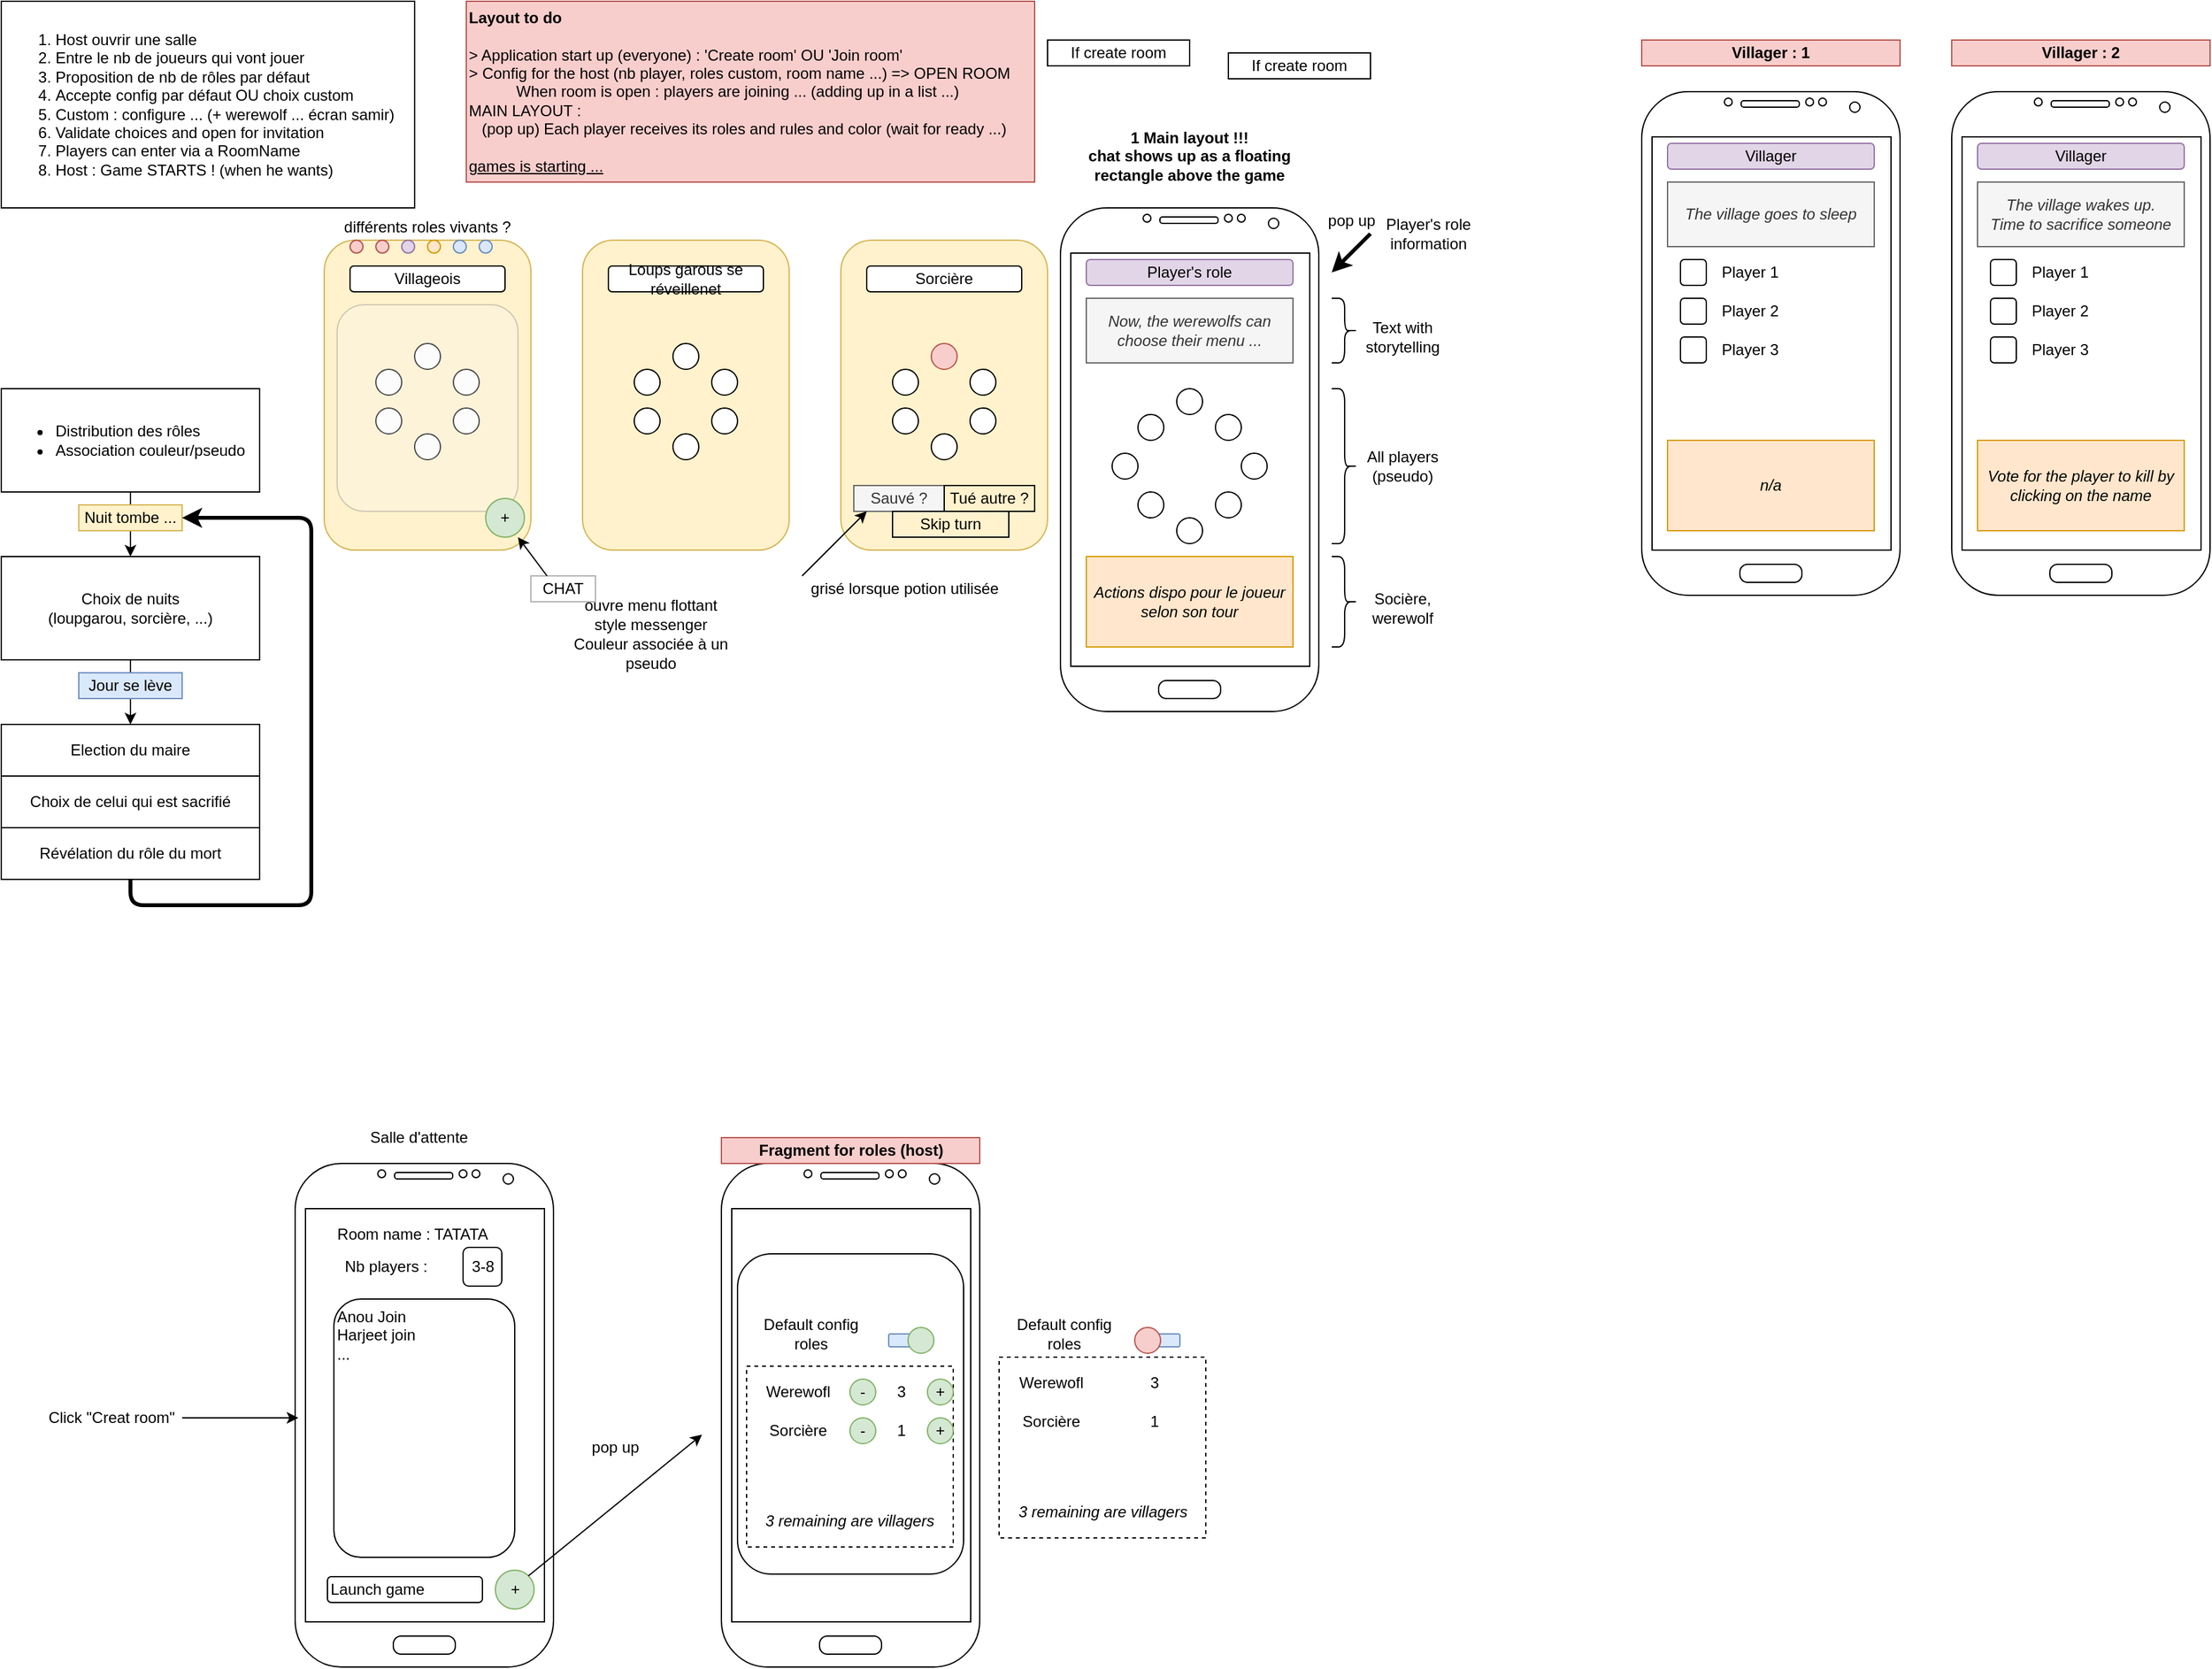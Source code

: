<mxfile version="12.3.2" type="device" pages="1"><diagram id="DQaIDhGSqZXGHXnhg_7c" name="Page-1"><mxGraphModel dx="971" dy="585" grid="1" gridSize="10" guides="1" tooltips="1" connect="1" arrows="1" fold="1" page="1" pageScale="1" pageWidth="1169" pageHeight="827" math="0" shadow="0"><root><mxCell id="0"/><mxCell id="1" parent="0"/><mxCell id="4JyX355zg1brZxcnhIgC-129" value="" style="rounded=1;whiteSpace=wrap;html=1;strokeColor=#000000;fillColor=none;align=left;" parent="1" vertex="1"><mxGeometry x="580" y="980" width="175" height="248" as="geometry"/></mxCell><mxCell id="4JyX355zg1brZxcnhIgC-116" value="" style="rounded=0;whiteSpace=wrap;html=1;strokeColor=#000000;fillColor=none;dashed=1;" parent="1" vertex="1"><mxGeometry x="587" y="1067" width="160" height="140" as="geometry"/></mxCell><mxCell id="4JyX355zg1brZxcnhIgC-1" value="&lt;ul&gt;&lt;li&gt;Distribution des rôles&lt;/li&gt;&lt;li&gt;Association couleur/pseudo&lt;/li&gt;&lt;/ul&gt;" style="rounded=0;whiteSpace=wrap;html=1;connectable=0;allowArrows=0;align=left;" parent="1" vertex="1"><mxGeometry x="10" y="310" width="200" height="80" as="geometry"/></mxCell><mxCell id="4JyX355zg1brZxcnhIgC-2" value="" style="endArrow=classic;html=1;" parent="1" edge="1"><mxGeometry width="50" height="50" relative="1" as="geometry"><mxPoint x="110" y="390" as="sourcePoint"/><mxPoint x="110" y="440" as="targetPoint"/></mxGeometry></mxCell><mxCell id="4JyX355zg1brZxcnhIgC-3" value="Choix de nuits&lt;br&gt;(loupgarou, sorcière, ...)" style="rounded=0;whiteSpace=wrap;html=1;connectable=0;allowArrows=0;" parent="1" vertex="1"><mxGeometry x="10" y="440" width="200" height="80" as="geometry"/></mxCell><mxCell id="4JyX355zg1brZxcnhIgC-4" value="Nuit tombe ..." style="rounded=0;whiteSpace=wrap;html=1;fillColor=#fff2cc;strokeColor=#d6b656;" parent="1" vertex="1"><mxGeometry x="70" y="400" width="80" height="20" as="geometry"/></mxCell><mxCell id="4JyX355zg1brZxcnhIgC-14" value="" style="rounded=1;whiteSpace=wrap;html=1;fillColor=#fff2cc;strokeColor=#d6b656;" parent="1" vertex="1"><mxGeometry x="460" y="195" width="160" height="240" as="geometry"/></mxCell><mxCell id="4JyX355zg1brZxcnhIgC-7" value="" style="ellipse;whiteSpace=wrap;html=1;aspect=fixed;" parent="1" vertex="1"><mxGeometry x="530" y="275" width="20" height="20" as="geometry"/></mxCell><mxCell id="4JyX355zg1brZxcnhIgC-8" value="" style="ellipse;whiteSpace=wrap;html=1;aspect=fixed;" parent="1" vertex="1"><mxGeometry x="500" y="295" width="20" height="20" as="geometry"/></mxCell><mxCell id="4JyX355zg1brZxcnhIgC-9" value="" style="ellipse;whiteSpace=wrap;html=1;aspect=fixed;" parent="1" vertex="1"><mxGeometry x="500" y="325" width="20" height="20" as="geometry"/></mxCell><mxCell id="4JyX355zg1brZxcnhIgC-10" value="" style="ellipse;whiteSpace=wrap;html=1;aspect=fixed;" parent="1" vertex="1"><mxGeometry x="530" y="345" width="20" height="20" as="geometry"/></mxCell><mxCell id="4JyX355zg1brZxcnhIgC-11" value="" style="ellipse;whiteSpace=wrap;html=1;aspect=fixed;" parent="1" vertex="1"><mxGeometry x="560" y="295" width="20" height="20" as="geometry"/></mxCell><mxCell id="4JyX355zg1brZxcnhIgC-13" value="" style="ellipse;whiteSpace=wrap;html=1;aspect=fixed;" parent="1" vertex="1"><mxGeometry x="560" y="325" width="20" height="20" as="geometry"/></mxCell><mxCell id="4JyX355zg1brZxcnhIgC-15" value="Loups garous se réveillenet" style="rounded=1;whiteSpace=wrap;html=1;" parent="1" vertex="1"><mxGeometry x="480" y="215" width="120" height="20" as="geometry"/></mxCell><mxCell id="4JyX355zg1brZxcnhIgC-16" value="" style="rounded=1;whiteSpace=wrap;html=1;fillColor=#fff2cc;strokeColor=#d6b656;" parent="1" vertex="1"><mxGeometry x="660" y="195" width="160" height="240" as="geometry"/></mxCell><mxCell id="4JyX355zg1brZxcnhIgC-17" value="" style="ellipse;whiteSpace=wrap;html=1;aspect=fixed;fillColor=#f8cecc;strokeColor=#b85450;" parent="1" vertex="1"><mxGeometry x="730" y="275" width="20" height="20" as="geometry"/></mxCell><mxCell id="4JyX355zg1brZxcnhIgC-18" value="" style="ellipse;whiteSpace=wrap;html=1;aspect=fixed;" parent="1" vertex="1"><mxGeometry x="700" y="295" width="20" height="20" as="geometry"/></mxCell><mxCell id="4JyX355zg1brZxcnhIgC-19" value="" style="ellipse;whiteSpace=wrap;html=1;aspect=fixed;" parent="1" vertex="1"><mxGeometry x="700" y="325" width="20" height="20" as="geometry"/></mxCell><mxCell id="4JyX355zg1brZxcnhIgC-20" value="" style="ellipse;whiteSpace=wrap;html=1;aspect=fixed;" parent="1" vertex="1"><mxGeometry x="730" y="345" width="20" height="20" as="geometry"/></mxCell><mxCell id="4JyX355zg1brZxcnhIgC-21" value="" style="ellipse;whiteSpace=wrap;html=1;aspect=fixed;" parent="1" vertex="1"><mxGeometry x="760" y="295" width="20" height="20" as="geometry"/></mxCell><mxCell id="4JyX355zg1brZxcnhIgC-22" value="" style="ellipse;whiteSpace=wrap;html=1;aspect=fixed;" parent="1" vertex="1"><mxGeometry x="760" y="325" width="20" height="20" as="geometry"/></mxCell><mxCell id="4JyX355zg1brZxcnhIgC-23" value="Sorcière" style="rounded=1;whiteSpace=wrap;html=1;" parent="1" vertex="1"><mxGeometry x="680" y="215" width="120" height="20" as="geometry"/></mxCell><mxCell id="4JyX355zg1brZxcnhIgC-24" value="Sauvé ?" style="text;html=1;strokeColor=#666666;fillColor=#f5f5f5;align=center;verticalAlign=middle;whiteSpace=wrap;rounded=0;fontColor=#333333;" parent="1" vertex="1"><mxGeometry x="670" y="385" width="70" height="20" as="geometry"/></mxCell><mxCell id="4JyX355zg1brZxcnhIgC-25" value="Tué autre ?" style="text;html=1;strokeColor=#000000;fillColor=none;align=center;verticalAlign=middle;whiteSpace=wrap;rounded=0;" parent="1" vertex="1"><mxGeometry x="740" y="385" width="70" height="20" as="geometry"/></mxCell><mxCell id="4JyX355zg1brZxcnhIgC-27" value="" style="rounded=1;whiteSpace=wrap;html=1;fillColor=#fff2cc;strokeColor=#d6b656;" parent="1" vertex="1"><mxGeometry x="260" y="195" width="160" height="240" as="geometry"/></mxCell><mxCell id="4JyX355zg1brZxcnhIgC-28" value="" style="ellipse;whiteSpace=wrap;html=1;aspect=fixed;" parent="1" vertex="1"><mxGeometry x="330" y="275" width="20" height="20" as="geometry"/></mxCell><mxCell id="4JyX355zg1brZxcnhIgC-29" value="" style="ellipse;whiteSpace=wrap;html=1;aspect=fixed;" parent="1" vertex="1"><mxGeometry x="300" y="295" width="20" height="20" as="geometry"/></mxCell><mxCell id="4JyX355zg1brZxcnhIgC-30" value="" style="ellipse;whiteSpace=wrap;html=1;aspect=fixed;" parent="1" vertex="1"><mxGeometry x="300" y="325" width="20" height="20" as="geometry"/></mxCell><mxCell id="4JyX355zg1brZxcnhIgC-31" value="" style="ellipse;whiteSpace=wrap;html=1;aspect=fixed;" parent="1" vertex="1"><mxGeometry x="330" y="345" width="20" height="20" as="geometry"/></mxCell><mxCell id="4JyX355zg1brZxcnhIgC-32" value="" style="ellipse;whiteSpace=wrap;html=1;aspect=fixed;" parent="1" vertex="1"><mxGeometry x="360" y="295" width="20" height="20" as="geometry"/></mxCell><mxCell id="4JyX355zg1brZxcnhIgC-33" value="" style="ellipse;whiteSpace=wrap;html=1;aspect=fixed;" parent="1" vertex="1"><mxGeometry x="360" y="325" width="20" height="20" as="geometry"/></mxCell><mxCell id="4JyX355zg1brZxcnhIgC-34" value="Villageois" style="rounded=1;whiteSpace=wrap;html=1;" parent="1" vertex="1"><mxGeometry x="280" y="215" width="120" height="20" as="geometry"/></mxCell><mxCell id="4JyX355zg1brZxcnhIgC-35" value="" style="rounded=1;whiteSpace=wrap;html=1;strokeColor=#666666;fillColor=#f5f5f5;fontColor=#333333;opacity=30;" parent="1" vertex="1"><mxGeometry x="270" y="245" width="140" height="160" as="geometry"/></mxCell><mxCell id="4JyX355zg1brZxcnhIgC-36" value="" style="endArrow=classic;html=1;" parent="1" edge="1"><mxGeometry width="50" height="50" relative="1" as="geometry"><mxPoint x="110" y="520" as="sourcePoint"/><mxPoint x="110" y="570" as="targetPoint"/></mxGeometry></mxCell><mxCell id="4JyX355zg1brZxcnhIgC-37" value="Election du maire" style="rounded=0;whiteSpace=wrap;html=1;connectable=0;allowArrows=0;" parent="1" vertex="1"><mxGeometry x="10" y="570" width="200" height="40" as="geometry"/></mxCell><mxCell id="4JyX355zg1brZxcnhIgC-38" value="Jour se lève" style="rounded=0;whiteSpace=wrap;html=1;fillColor=#dae8fc;strokeColor=#6c8ebf;" parent="1" vertex="1"><mxGeometry x="70" y="530" width="80" height="20" as="geometry"/></mxCell><mxCell id="4JyX355zg1brZxcnhIgC-39" value="Choix de celui qui est sacrifié" style="rounded=0;whiteSpace=wrap;html=1;connectable=0;allowArrows=0;" parent="1" vertex="1"><mxGeometry x="10" y="610" width="200" height="40" as="geometry"/></mxCell><mxCell id="4JyX355zg1brZxcnhIgC-40" value="Révélation du rôle du mort" style="rounded=0;whiteSpace=wrap;html=1;connectable=0;allowArrows=0;" parent="1" vertex="1"><mxGeometry x="10" y="650" width="200" height="40" as="geometry"/></mxCell><mxCell id="4JyX355zg1brZxcnhIgC-42" value="" style="ellipse;whiteSpace=wrap;html=1;aspect=fixed;fillColor=#f8cecc;strokeColor=#b85450;" parent="1" vertex="1"><mxGeometry x="280" y="195" width="10" height="10" as="geometry"/></mxCell><mxCell id="4JyX355zg1brZxcnhIgC-43" value="" style="ellipse;whiteSpace=wrap;html=1;aspect=fixed;fillColor=#f8cecc;strokeColor=#b85450;" parent="1" vertex="1"><mxGeometry x="300" y="195" width="10" height="10" as="geometry"/></mxCell><mxCell id="4JyX355zg1brZxcnhIgC-44" value="" style="ellipse;whiteSpace=wrap;html=1;aspect=fixed;fillColor=#e1d5e7;strokeColor=#9673a6;" parent="1" vertex="1"><mxGeometry x="320" y="195" width="10" height="10" as="geometry"/></mxCell><mxCell id="4JyX355zg1brZxcnhIgC-45" value="" style="ellipse;whiteSpace=wrap;html=1;aspect=fixed;fillColor=#ffe6cc;strokeColor=#d79b00;" parent="1" vertex="1"><mxGeometry x="340" y="195" width="10" height="10" as="geometry"/></mxCell><mxCell id="4JyX355zg1brZxcnhIgC-46" value="" style="ellipse;whiteSpace=wrap;html=1;aspect=fixed;fillColor=#dae8fc;strokeColor=#6c8ebf;" parent="1" vertex="1"><mxGeometry x="360" y="195" width="10" height="10" as="geometry"/></mxCell><mxCell id="4JyX355zg1brZxcnhIgC-47" value="" style="ellipse;whiteSpace=wrap;html=1;aspect=fixed;fillColor=#dae8fc;strokeColor=#6c8ebf;" parent="1" vertex="1"><mxGeometry x="380" y="195" width="10" height="10" as="geometry"/></mxCell><mxCell id="4JyX355zg1brZxcnhIgC-48" value="différents roles vivants ?" style="text;html=1;strokeColor=none;fillColor=none;align=center;verticalAlign=middle;whiteSpace=wrap;rounded=0;opacity=30;" parent="1" vertex="1"><mxGeometry x="270" y="175" width="140" height="20" as="geometry"/></mxCell><mxCell id="4JyX355zg1brZxcnhIgC-49" value="CHAT" style="rounded=0;whiteSpace=wrap;html=1;strokeColor=#000000;opacity=30;" parent="1" vertex="1"><mxGeometry x="420" y="455" width="50" height="20" as="geometry"/></mxCell><mxCell id="4JyX355zg1brZxcnhIgC-50" value="" style="verticalLabelPosition=bottom;verticalAlign=top;html=1;shadow=0;dashed=0;strokeWidth=1;shape=mxgraph.android.phone2;strokeColor=#000000;connectable=0;allowArrows=0;" parent="1" vertex="1"><mxGeometry x="830" y="170" width="200" height="390" as="geometry"/></mxCell><mxCell id="4JyX355zg1brZxcnhIgC-51" value="+" style="ellipse;whiteSpace=wrap;html=1;aspect=fixed;strokeColor=#82b366;fillColor=#d5e8d4;" parent="1" vertex="1"><mxGeometry x="385" y="395" width="30" height="30" as="geometry"/></mxCell><mxCell id="4JyX355zg1brZxcnhIgC-52" value="" style="endArrow=classic;html=1;exitX=0.25;exitY=0;exitDx=0;exitDy=0;" parent="1" source="4JyX355zg1brZxcnhIgC-49" edge="1"><mxGeometry width="50" height="50" relative="1" as="geometry"><mxPoint x="430" y="445" as="sourcePoint"/><mxPoint x="410" y="425" as="targetPoint"/></mxGeometry></mxCell><mxCell id="4JyX355zg1brZxcnhIgC-53" value="ouvre menu flottant&lt;br&gt;style messenger" style="text;html=1;strokeColor=none;fillColor=none;align=center;verticalAlign=middle;whiteSpace=wrap;rounded=0;" parent="1" vertex="1"><mxGeometry x="440" y="475" width="146" height="20" as="geometry"/></mxCell><mxCell id="4JyX355zg1brZxcnhIgC-62" value="" style="endArrow=classic;html=1;edgeStyle=orthogonalEdgeStyle;entryX=1;entryY=0.5;entryDx=0;entryDy=0;strokeWidth=3;" parent="1" target="4JyX355zg1brZxcnhIgC-4" edge="1"><mxGeometry width="50" height="50" relative="1" as="geometry"><mxPoint x="110" y="690" as="sourcePoint"/><mxPoint x="170" y="410" as="targetPoint"/><Array as="points"><mxPoint x="110" y="710"/><mxPoint x="250" y="710"/><mxPoint x="250" y="410"/></Array></mxGeometry></mxCell><mxCell id="4JyX355zg1brZxcnhIgC-63" value="1 Main layout !!!&lt;br&gt;chat shows up as a floating rectangle above the game" style="text;html=1;strokeColor=none;fillColor=none;align=center;verticalAlign=middle;whiteSpace=wrap;rounded=0;fontStyle=1" parent="1" vertex="1"><mxGeometry x="830" y="90" width="200" height="80" as="geometry"/></mxCell><mxCell id="4JyX355zg1brZxcnhIgC-64" value="Player's role" style="rounded=1;whiteSpace=wrap;html=1;fillColor=#e1d5e7;strokeColor=#9673a6;" parent="1" vertex="1"><mxGeometry x="850" y="210" width="160" height="20" as="geometry"/></mxCell><mxCell id="4JyX355zg1brZxcnhIgC-65" value="Player's role information" style="text;html=1;strokeColor=none;fillColor=none;align=center;verticalAlign=middle;whiteSpace=wrap;rounded=0;" parent="1" vertex="1"><mxGeometry x="1080" y="170" width="70" height="40" as="geometry"/></mxCell><mxCell id="4JyX355zg1brZxcnhIgC-66" value="" style="endArrow=classic;html=1;strokeWidth=3;" parent="1" edge="1"><mxGeometry width="50" height="50" relative="1" as="geometry"><mxPoint x="1070" y="190" as="sourcePoint"/><mxPoint x="1040" y="220" as="targetPoint"/></mxGeometry></mxCell><mxCell id="4JyX355zg1brZxcnhIgC-67" value="Now, the werewolfs can choose their menu ..." style="rounded=0;whiteSpace=wrap;html=1;strokeColor=#666666;fontStyle=2;fillColor=#f5f5f5;fontColor=#333333;" parent="1" vertex="1"><mxGeometry x="850" y="240" width="160" height="50" as="geometry"/></mxCell><mxCell id="4JyX355zg1brZxcnhIgC-68" value="Skip turn" style="text;html=1;strokeColor=#000000;fillColor=none;align=center;verticalAlign=middle;whiteSpace=wrap;rounded=0;" parent="1" vertex="1"><mxGeometry x="700" y="405" width="90" height="20" as="geometry"/></mxCell><mxCell id="4JyX355zg1brZxcnhIgC-69" value="" style="endArrow=classic;html=1;strokeWidth=1;" parent="1" edge="1"><mxGeometry width="50" height="50" relative="1" as="geometry"><mxPoint x="630" y="455" as="sourcePoint"/><mxPoint x="680" y="405" as="targetPoint"/></mxGeometry></mxCell><mxCell id="4JyX355zg1brZxcnhIgC-70" value="grisé lorsque potion utilisée" style="text;html=1;strokeColor=none;fillColor=none;align=center;verticalAlign=middle;whiteSpace=wrap;rounded=0;" parent="1" vertex="1"><mxGeometry x="629" y="455" width="161" height="20" as="geometry"/></mxCell><mxCell id="4JyX355zg1brZxcnhIgC-72" value="" style="ellipse;whiteSpace=wrap;html=1;aspect=fixed;" parent="1" vertex="1"><mxGeometry x="920" y="310" width="20" height="20" as="geometry"/></mxCell><mxCell id="4JyX355zg1brZxcnhIgC-73" value="" style="ellipse;whiteSpace=wrap;html=1;aspect=fixed;" parent="1" vertex="1"><mxGeometry x="890" y="330" width="20" height="20" as="geometry"/></mxCell><mxCell id="4JyX355zg1brZxcnhIgC-74" value="" style="ellipse;whiteSpace=wrap;html=1;aspect=fixed;" parent="1" vertex="1"><mxGeometry x="870" y="360" width="20" height="20" as="geometry"/></mxCell><mxCell id="4JyX355zg1brZxcnhIgC-75" value="" style="ellipse;whiteSpace=wrap;html=1;aspect=fixed;" parent="1" vertex="1"><mxGeometry x="920" y="410" width="20" height="20" as="geometry"/></mxCell><mxCell id="4JyX355zg1brZxcnhIgC-76" value="" style="ellipse;whiteSpace=wrap;html=1;aspect=fixed;" parent="1" vertex="1"><mxGeometry x="970" y="360" width="20" height="20" as="geometry"/></mxCell><mxCell id="4JyX355zg1brZxcnhIgC-77" value="" style="ellipse;whiteSpace=wrap;html=1;aspect=fixed;" parent="1" vertex="1"><mxGeometry x="950" y="390" width="20" height="20" as="geometry"/></mxCell><mxCell id="4JyX355zg1brZxcnhIgC-78" value="" style="ellipse;whiteSpace=wrap;html=1;aspect=fixed;" parent="1" vertex="1"><mxGeometry x="890" y="390" width="20" height="20" as="geometry"/></mxCell><mxCell id="4JyX355zg1brZxcnhIgC-79" value="" style="ellipse;whiteSpace=wrap;html=1;aspect=fixed;" parent="1" vertex="1"><mxGeometry x="950" y="330" width="20" height="20" as="geometry"/></mxCell><mxCell id="4JyX355zg1brZxcnhIgC-80" value="" style="shape=curlyBracket;whiteSpace=wrap;html=1;rounded=1;strokeColor=#000000;direction=west;" parent="1" vertex="1"><mxGeometry x="1040" y="310" width="20" height="120" as="geometry"/></mxCell><mxCell id="4JyX355zg1brZxcnhIgC-81" value="All players (pseudo)" style="text;html=1;strokeColor=none;fillColor=none;align=center;verticalAlign=middle;whiteSpace=wrap;rounded=0;" parent="1" vertex="1"><mxGeometry x="1060" y="350" width="70" height="40" as="geometry"/></mxCell><mxCell id="4JyX355zg1brZxcnhIgC-82" value="Couleur associée à un pseudo" style="text;html=1;strokeColor=none;fillColor=none;align=center;verticalAlign=middle;whiteSpace=wrap;rounded=0;" parent="1" vertex="1"><mxGeometry x="440" y="505" width="146" height="20" as="geometry"/></mxCell><mxCell id="4JyX355zg1brZxcnhIgC-83" value="Actions dispo pour le joueur selon son tour" style="rounded=0;whiteSpace=wrap;html=1;strokeColor=#d79b00;fontStyle=2;fillColor=#ffe6cc;" parent="1" vertex="1"><mxGeometry x="850" y="440" width="160" height="70" as="geometry"/></mxCell><mxCell id="4JyX355zg1brZxcnhIgC-84" value="" style="shape=curlyBracket;whiteSpace=wrap;html=1;rounded=1;strokeColor=#000000;direction=west;" parent="1" vertex="1"><mxGeometry x="1040" y="240" width="20" height="50" as="geometry"/></mxCell><mxCell id="4JyX355zg1brZxcnhIgC-85" value="Text with storytelling" style="text;html=1;strokeColor=none;fillColor=none;align=center;verticalAlign=middle;whiteSpace=wrap;rounded=0;" parent="1" vertex="1"><mxGeometry x="1060" y="250" width="70" height="40" as="geometry"/></mxCell><mxCell id="4JyX355zg1brZxcnhIgC-86" value="" style="shape=curlyBracket;whiteSpace=wrap;html=1;rounded=1;strokeColor=#000000;direction=west;" parent="1" vertex="1"><mxGeometry x="1040" y="440" width="20" height="70" as="geometry"/></mxCell><mxCell id="4JyX355zg1brZxcnhIgC-87" value="Socière, werewolf" style="text;html=1;strokeColor=none;fillColor=none;align=center;verticalAlign=middle;whiteSpace=wrap;rounded=0;" parent="1" vertex="1"><mxGeometry x="1060" y="460" width="70" height="40" as="geometry"/></mxCell><mxCell id="4JyX355zg1brZxcnhIgC-91" value="&lt;ol&gt;&lt;li&gt;&lt;span&gt;Host ouvrir une salle&lt;/span&gt;&lt;/li&gt;&lt;li&gt;Entre le nb de joueurs qui vont jouer&lt;/li&gt;&lt;li&gt;Proposition de nb de rôles par défaut&lt;/li&gt;&lt;li&gt;Accepte config par défaut OU choix custom&lt;/li&gt;&lt;li&gt;Custom : configure ... (+ werewolf ... écran samir)&lt;/li&gt;&lt;li&gt;Validate choices and open for invitation&lt;/li&gt;&lt;li&gt;Players can enter via a RoomName&lt;/li&gt;&lt;li&gt;Host : Game STARTS ! (when he wants)&lt;/li&gt;&lt;/ol&gt;" style="rounded=0;whiteSpace=wrap;html=1;connectable=0;allowArrows=0;align=left;" parent="1" vertex="1"><mxGeometry x="10" y="10" width="320" height="160" as="geometry"/></mxCell><mxCell id="4JyX355zg1brZxcnhIgC-93" value="&lt;b&gt;Layout to do&lt;br&gt;&lt;/b&gt;&lt;br&gt;&amp;gt; Application start up (everyone) : 'Create room' OU 'Join room'&lt;br&gt;&amp;gt; Config for the host (nb player, roles custom, room name ...) =&amp;gt; OPEN ROOM&lt;br&gt;&amp;nbsp; &amp;nbsp; &amp;nbsp; &amp;nbsp; &amp;nbsp; &amp;nbsp;When room is open : players are joining ... (adding up in a list ...)&lt;br&gt;MAIN LAYOUT :&amp;nbsp;&lt;br&gt;&amp;nbsp; &amp;nbsp;(pop up) Each player receives its roles and rules and color (wait for ready ...)&lt;br&gt;&lt;br&gt;&lt;u&gt;games is starting ...&lt;/u&gt;" style="text;html=1;strokeColor=#b85450;fillColor=#f8cecc;align=left;verticalAlign=middle;whiteSpace=wrap;rounded=0;" parent="1" vertex="1"><mxGeometry x="370" y="10" width="440" height="140" as="geometry"/></mxCell><mxCell id="4JyX355zg1brZxcnhIgC-94" value="" style="verticalLabelPosition=bottom;verticalAlign=top;html=1;shadow=0;dashed=0;strokeWidth=1;shape=mxgraph.android.phone2;strokeColor=#000000;connectable=0;allowArrows=0;" parent="1" vertex="1"><mxGeometry x="567.5" y="910" width="200" height="390" as="geometry"/></mxCell><mxCell id="4JyX355zg1brZxcnhIgC-95" value="Fragment for roles (host)" style="text;html=1;strokeColor=#b85450;fillColor=#f8cecc;align=center;verticalAlign=middle;whiteSpace=wrap;rounded=0;fontStyle=1" parent="1" vertex="1"><mxGeometry x="567.5" y="890" width="200" height="20" as="geometry"/></mxCell><mxCell id="4JyX355zg1brZxcnhIgC-97" value="" style="rounded=1;whiteSpace=wrap;html=1;strokeColor=#6c8ebf;fillColor=#dae8fc;" parent="1" vertex="1"><mxGeometry x="697" y="1042" width="30" height="10" as="geometry"/></mxCell><mxCell id="4JyX355zg1brZxcnhIgC-98" value="" style="ellipse;whiteSpace=wrap;html=1;aspect=fixed;strokeColor=#82b366;fillColor=#d5e8d4;" parent="1" vertex="1"><mxGeometry x="712" y="1037" width="20" height="20" as="geometry"/></mxCell><mxCell id="4JyX355zg1brZxcnhIgC-100" value="Default config roles" style="text;html=1;strokeColor=none;fillColor=none;align=center;verticalAlign=middle;whiteSpace=wrap;rounded=0;" parent="1" vertex="1"><mxGeometry x="597" y="1027" width="80" height="30" as="geometry"/></mxCell><mxCell id="4JyX355zg1brZxcnhIgC-101" value="" style="rounded=1;whiteSpace=wrap;html=1;strokeColor=#6c8ebf;fillColor=#dae8fc;" parent="1" vertex="1"><mxGeometry x="892.5" y="1042" width="30" height="10" as="geometry"/></mxCell><mxCell id="4JyX355zg1brZxcnhIgC-102" value="" style="ellipse;whiteSpace=wrap;html=1;aspect=fixed;strokeColor=#b85450;fillColor=#f8cecc;" parent="1" vertex="1"><mxGeometry x="887.5" y="1037" width="20" height="20" as="geometry"/></mxCell><mxCell id="4JyX355zg1brZxcnhIgC-103" value="Default config roles" style="text;html=1;strokeColor=none;fillColor=none;align=center;verticalAlign=middle;whiteSpace=wrap;rounded=0;" parent="1" vertex="1"><mxGeometry x="792.5" y="1027" width="80" height="30" as="geometry"/></mxCell><mxCell id="4JyX355zg1brZxcnhIgC-105" value="Werewofl" style="text;html=1;strokeColor=none;fillColor=none;align=center;verticalAlign=middle;whiteSpace=wrap;rounded=0;" parent="1" vertex="1"><mxGeometry x="587" y="1077" width="80" height="20" as="geometry"/></mxCell><mxCell id="4JyX355zg1brZxcnhIgC-106" value="Sorcière" style="text;html=1;strokeColor=none;fillColor=none;align=center;verticalAlign=middle;whiteSpace=wrap;rounded=0;" parent="1" vertex="1"><mxGeometry x="587" y="1107" width="80" height="20" as="geometry"/></mxCell><mxCell id="4JyX355zg1brZxcnhIgC-108" value="-" style="ellipse;whiteSpace=wrap;html=1;aspect=fixed;strokeColor=#82b366;fillColor=#d5e8d4;" parent="1" vertex="1"><mxGeometry x="667" y="1077" width="20" height="20" as="geometry"/></mxCell><mxCell id="4JyX355zg1brZxcnhIgC-110" value="+" style="ellipse;whiteSpace=wrap;html=1;aspect=fixed;strokeColor=#82b366;fillColor=#d5e8d4;" parent="1" vertex="1"><mxGeometry x="727" y="1077" width="20" height="20" as="geometry"/></mxCell><mxCell id="4JyX355zg1brZxcnhIgC-111" value="3" style="ellipse;whiteSpace=wrap;html=1;aspect=fixed;strokeColor=none;fillColor=none;" parent="1" vertex="1"><mxGeometry x="697" y="1077" width="20" height="20" as="geometry"/></mxCell><mxCell id="4JyX355zg1brZxcnhIgC-112" value="-" style="ellipse;whiteSpace=wrap;html=1;aspect=fixed;strokeColor=#82b366;fillColor=#d5e8d4;" parent="1" vertex="1"><mxGeometry x="667" y="1107" width="20" height="20" as="geometry"/></mxCell><mxCell id="4JyX355zg1brZxcnhIgC-113" value="+" style="ellipse;whiteSpace=wrap;html=1;aspect=fixed;strokeColor=#82b366;fillColor=#d5e8d4;" parent="1" vertex="1"><mxGeometry x="727" y="1107" width="20" height="20" as="geometry"/></mxCell><mxCell id="4JyX355zg1brZxcnhIgC-114" value="1" style="ellipse;whiteSpace=wrap;html=1;aspect=fixed;strokeColor=none;fillColor=none;" parent="1" vertex="1"><mxGeometry x="697" y="1107" width="20" height="20" as="geometry"/></mxCell><mxCell id="4JyX355zg1brZxcnhIgC-115" value="3 remaining are villagers" style="text;html=1;strokeColor=none;fillColor=none;align=center;verticalAlign=middle;whiteSpace=wrap;rounded=0;fontStyle=2" parent="1" vertex="1"><mxGeometry x="592" y="1177" width="150" height="20" as="geometry"/></mxCell><mxCell id="4JyX355zg1brZxcnhIgC-120" value="If create room" style="rounded=0;whiteSpace=wrap;html=1;strokeColor=#000000;fillColor=none;" parent="1" vertex="1"><mxGeometry x="820" y="40" width="110" height="20" as="geometry"/></mxCell><mxCell id="4JyX355zg1brZxcnhIgC-121" value="Villager : 1" style="rounded=0;whiteSpace=wrap;html=1;strokeColor=#b85450;fillColor=#f8cecc;fontStyle=1" parent="1" vertex="1"><mxGeometry x="1280" y="40" width="200" height="20" as="geometry"/></mxCell><mxCell id="4JyX355zg1brZxcnhIgC-122" value="" style="verticalLabelPosition=bottom;verticalAlign=top;html=1;shadow=0;dashed=0;strokeWidth=1;shape=mxgraph.android.phone2;strokeColor=#000000;connectable=0;allowArrows=0;" parent="1" vertex="1"><mxGeometry x="237.5" y="910" width="200" height="390" as="geometry"/></mxCell><mxCell id="4JyX355zg1brZxcnhIgC-123" value="Salle d'attente" style="text;html=1;align=center;verticalAlign=middle;resizable=0;points=[];;autosize=1;" parent="1" vertex="1"><mxGeometry x="287.5" y="880" width="90" height="20" as="geometry"/></mxCell><mxCell id="4JyX355zg1brZxcnhIgC-124" value="Room name : TATATA" style="text;html=1;align=center;verticalAlign=middle;resizable=0;points=[];;autosize=1;" parent="1" vertex="1"><mxGeometry x="262.5" y="955" width="130" height="20" as="geometry"/></mxCell><mxCell id="4JyX355zg1brZxcnhIgC-125" value="Anou Join&lt;br&gt;Harjeet join&lt;br&gt;..." style="rounded=1;whiteSpace=wrap;html=1;strokeColor=#000000;fillColor=none;align=left;verticalAlign=top;" parent="1" vertex="1"><mxGeometry x="267.5" y="1015" width="140" height="200" as="geometry"/></mxCell><mxCell id="4JyX355zg1brZxcnhIgC-127" value="Launch game" style="rounded=1;whiteSpace=wrap;html=1;strokeColor=#000000;fillColor=none;align=left;" parent="1" vertex="1"><mxGeometry x="262.5" y="1230" width="120" height="20" as="geometry"/></mxCell><mxCell id="4JyX355zg1brZxcnhIgC-128" value="+" style="ellipse;whiteSpace=wrap;html=1;aspect=fixed;strokeColor=#82b366;fillColor=#d5e8d4;" parent="1" vertex="1"><mxGeometry x="392.5" y="1225" width="30" height="30" as="geometry"/></mxCell><mxCell id="4JyX355zg1brZxcnhIgC-131" value="" style="endArrow=classic;html=1;strokeWidth=1;exitX=1;exitY=0;exitDx=0;exitDy=0;" parent="1" source="4JyX355zg1brZxcnhIgC-128" edge="1"><mxGeometry width="50" height="50" relative="1" as="geometry"><mxPoint x="502.5" y="1180" as="sourcePoint"/><mxPoint x="552.5" y="1120" as="targetPoint"/></mxGeometry></mxCell><mxCell id="4JyX355zg1brZxcnhIgC-132" value="pop up" style="text;html=1;align=center;verticalAlign=middle;resizable=0;points=[];;autosize=1;" parent="1" vertex="1"><mxGeometry x="460" y="1120" width="50" height="20" as="geometry"/></mxCell><mxCell id="4JyX355zg1brZxcnhIgC-135" value="" style="edgeStyle=orthogonalEdgeStyle;rounded=0;orthogonalLoop=1;jettySize=auto;html=1;strokeWidth=1;" parent="1" source="4JyX355zg1brZxcnhIgC-133" edge="1"><mxGeometry relative="1" as="geometry"><mxPoint x="240" y="1107" as="targetPoint"/></mxGeometry></mxCell><mxCell id="4JyX355zg1brZxcnhIgC-133" value="Click &quot;Creat room&quot;" style="text;html=1;align=center;verticalAlign=middle;resizable=0;points=[];;autosize=1;" parent="1" vertex="1"><mxGeometry x="40" y="1097" width="110" height="20" as="geometry"/></mxCell><mxCell id="4JyX355zg1brZxcnhIgC-138" value="Nb players :" style="text;html=1;strokeColor=none;fillColor=none;align=center;verticalAlign=middle;whiteSpace=wrap;rounded=0;" parent="1" vertex="1"><mxGeometry x="267.5" y="975" width="80" height="30" as="geometry"/></mxCell><mxCell id="4JyX355zg1brZxcnhIgC-139" value="3-8" style="rounded=1;whiteSpace=wrap;html=1;strokeColor=#000000;" parent="1" vertex="1"><mxGeometry x="367.5" y="975" width="30" height="30" as="geometry"/></mxCell><mxCell id="4JyX355zg1brZxcnhIgC-140" value="" style="rounded=0;whiteSpace=wrap;html=1;strokeColor=#000000;fillColor=none;dashed=1;" parent="1" vertex="1"><mxGeometry x="782.5" y="1060" width="160" height="140" as="geometry"/></mxCell><mxCell id="4JyX355zg1brZxcnhIgC-141" value="Werewofl" style="text;html=1;strokeColor=none;fillColor=none;align=center;verticalAlign=middle;whiteSpace=wrap;rounded=0;" parent="1" vertex="1"><mxGeometry x="782.5" y="1070" width="80" height="20" as="geometry"/></mxCell><mxCell id="4JyX355zg1brZxcnhIgC-142" value="Sorcière" style="text;html=1;strokeColor=none;fillColor=none;align=center;verticalAlign=middle;whiteSpace=wrap;rounded=0;" parent="1" vertex="1"><mxGeometry x="782.5" y="1100" width="80" height="20" as="geometry"/></mxCell><mxCell id="4JyX355zg1brZxcnhIgC-145" value="3" style="ellipse;whiteSpace=wrap;html=1;aspect=fixed;strokeColor=none;fillColor=none;" parent="1" vertex="1"><mxGeometry x="892.5" y="1070" width="20" height="20" as="geometry"/></mxCell><mxCell id="4JyX355zg1brZxcnhIgC-148" value="1" style="ellipse;whiteSpace=wrap;html=1;aspect=fixed;strokeColor=none;fillColor=none;" parent="1" vertex="1"><mxGeometry x="892.5" y="1100" width="20" height="20" as="geometry"/></mxCell><mxCell id="4JyX355zg1brZxcnhIgC-149" value="3 remaining are villagers" style="text;html=1;strokeColor=none;fillColor=none;align=center;verticalAlign=middle;whiteSpace=wrap;rounded=0;fontStyle=2" parent="1" vertex="1"><mxGeometry x="787.5" y="1170" width="150" height="20" as="geometry"/></mxCell><mxCell id="4JyX355zg1brZxcnhIgC-150" value="pop up" style="text;html=1;align=center;verticalAlign=middle;resizable=0;points=[];;autosize=1;" parent="1" vertex="1"><mxGeometry x="1030" y="170" width="50" height="20" as="geometry"/></mxCell><mxCell id="DynjFdthd-0KNDM1jS9x-1" value="" style="verticalLabelPosition=bottom;verticalAlign=top;html=1;shadow=0;dashed=0;strokeWidth=1;shape=mxgraph.android.phone2;strokeColor=#000000;connectable=0;allowArrows=0;" vertex="1" parent="1"><mxGeometry x="1280" y="80" width="200" height="390" as="geometry"/></mxCell><mxCell id="DynjFdthd-0KNDM1jS9x-2" value="Villager" style="rounded=1;whiteSpace=wrap;html=1;fillColor=#e1d5e7;strokeColor=#9673a6;connectable=0;allowArrows=0;" vertex="1" parent="1"><mxGeometry x="1300" y="120" width="160" height="20" as="geometry"/></mxCell><mxCell id="DynjFdthd-0KNDM1jS9x-3" value="The village goes to sleep" style="rounded=0;whiteSpace=wrap;html=1;strokeColor=#666666;fontStyle=2;fillColor=#f5f5f5;fontColor=#333333;connectable=0;allowArrows=0;" vertex="1" parent="1"><mxGeometry x="1300" y="150" width="160" height="50" as="geometry"/></mxCell><mxCell id="DynjFdthd-0KNDM1jS9x-12" value="n/a" style="rounded=0;whiteSpace=wrap;html=1;strokeColor=#d79b00;fontStyle=2;fillColor=#ffe6cc;connectable=0;allowArrows=0;" vertex="1" parent="1"><mxGeometry x="1300" y="350" width="160" height="70" as="geometry"/></mxCell><mxCell id="DynjFdthd-0KNDM1jS9x-13" value="If create room" style="rounded=0;whiteSpace=wrap;html=1;strokeColor=#000000;fillColor=none;" vertex="1" parent="1"><mxGeometry x="960" y="50" width="110" height="20" as="geometry"/></mxCell><mxCell id="DynjFdthd-0KNDM1jS9x-14" value="" style="rounded=1;whiteSpace=wrap;html=1;connectable=0;allowArrows=0;" vertex="1" parent="1"><mxGeometry x="1310" y="210" width="20" height="20" as="geometry"/></mxCell><mxCell id="DynjFdthd-0KNDM1jS9x-15" value="Player 1" style="text;html=1;strokeColor=none;fillColor=none;align=left;verticalAlign=middle;whiteSpace=wrap;rounded=0;connectable=0;allowArrows=0;" vertex="1" parent="1"><mxGeometry x="1340" y="210" width="120" height="20" as="geometry"/></mxCell><mxCell id="DynjFdthd-0KNDM1jS9x-16" value="" style="rounded=1;whiteSpace=wrap;html=1;connectable=0;allowArrows=0;" vertex="1" parent="1"><mxGeometry x="1310" y="240" width="20" height="20" as="geometry"/></mxCell><mxCell id="DynjFdthd-0KNDM1jS9x-17" value="Player 2" style="text;html=1;strokeColor=none;fillColor=none;align=left;verticalAlign=middle;whiteSpace=wrap;rounded=0;connectable=0;allowArrows=0;" vertex="1" parent="1"><mxGeometry x="1340" y="240" width="120" height="20" as="geometry"/></mxCell><mxCell id="DynjFdthd-0KNDM1jS9x-18" value="" style="rounded=1;whiteSpace=wrap;html=1;connectable=0;allowArrows=0;" vertex="1" parent="1"><mxGeometry x="1310" y="270" width="20" height="20" as="geometry"/></mxCell><mxCell id="DynjFdthd-0KNDM1jS9x-19" value="Player 3" style="text;html=1;strokeColor=none;fillColor=none;align=left;verticalAlign=middle;whiteSpace=wrap;rounded=0;connectable=0;allowArrows=0;" vertex="1" parent="1"><mxGeometry x="1340" y="270" width="120" height="20" as="geometry"/></mxCell><mxCell id="DynjFdthd-0KNDM1jS9x-20" value="Villager : 2" style="rounded=0;whiteSpace=wrap;html=1;strokeColor=#b85450;fillColor=#f8cecc;fontStyle=1" vertex="1" parent="1"><mxGeometry x="1520" y="40" width="200" height="20" as="geometry"/></mxCell><mxCell id="DynjFdthd-0KNDM1jS9x-21" value="" style="verticalLabelPosition=bottom;verticalAlign=top;html=1;shadow=0;dashed=0;strokeWidth=1;shape=mxgraph.android.phone2;strokeColor=#000000;connectable=0;allowArrows=0;" vertex="1" parent="1"><mxGeometry x="1520" y="80" width="200" height="390" as="geometry"/></mxCell><mxCell id="DynjFdthd-0KNDM1jS9x-22" value="Villager" style="rounded=1;whiteSpace=wrap;html=1;fillColor=#e1d5e7;strokeColor=#9673a6;connectable=0;allowArrows=0;" vertex="1" parent="1"><mxGeometry x="1540" y="120" width="160" height="20" as="geometry"/></mxCell><mxCell id="DynjFdthd-0KNDM1jS9x-23" value="The village wakes up.&lt;br&gt;Time to sacrifice someone" style="rounded=0;whiteSpace=wrap;html=1;strokeColor=#666666;fontStyle=2;fillColor=#f5f5f5;fontColor=#333333;connectable=0;allowArrows=0;" vertex="1" parent="1"><mxGeometry x="1540" y="150" width="160" height="50" as="geometry"/></mxCell><mxCell id="DynjFdthd-0KNDM1jS9x-24" value="Vote for the player to kill by clicking on the name" style="rounded=0;whiteSpace=wrap;html=1;strokeColor=#d79b00;fontStyle=2;fillColor=#ffe6cc;connectable=0;allowArrows=0;" vertex="1" parent="1"><mxGeometry x="1540" y="350" width="160" height="70" as="geometry"/></mxCell><mxCell id="DynjFdthd-0KNDM1jS9x-25" value="" style="rounded=1;whiteSpace=wrap;html=1;connectable=0;allowArrows=0;" vertex="1" parent="1"><mxGeometry x="1550" y="210" width="20" height="20" as="geometry"/></mxCell><mxCell id="DynjFdthd-0KNDM1jS9x-26" value="Player 1" style="text;html=1;strokeColor=none;fillColor=none;align=left;verticalAlign=middle;whiteSpace=wrap;rounded=0;connectable=0;allowArrows=0;" vertex="1" parent="1"><mxGeometry x="1580" y="210" width="120" height="20" as="geometry"/></mxCell><mxCell id="DynjFdthd-0KNDM1jS9x-27" value="" style="rounded=1;whiteSpace=wrap;html=1;connectable=0;allowArrows=0;" vertex="1" parent="1"><mxGeometry x="1550" y="240" width="20" height="20" as="geometry"/></mxCell><mxCell id="DynjFdthd-0KNDM1jS9x-28" value="Player 2" style="text;html=1;strokeColor=none;fillColor=none;align=left;verticalAlign=middle;whiteSpace=wrap;rounded=0;connectable=0;allowArrows=0;" vertex="1" parent="1"><mxGeometry x="1580" y="240" width="120" height="20" as="geometry"/></mxCell><mxCell id="DynjFdthd-0KNDM1jS9x-29" value="" style="rounded=1;whiteSpace=wrap;html=1;connectable=0;allowArrows=0;" vertex="1" parent="1"><mxGeometry x="1550" y="270" width="20" height="20" as="geometry"/></mxCell><mxCell id="DynjFdthd-0KNDM1jS9x-30" value="Player 3" style="text;html=1;strokeColor=none;fillColor=none;align=left;verticalAlign=middle;whiteSpace=wrap;rounded=0;connectable=0;allowArrows=0;" vertex="1" parent="1"><mxGeometry x="1580" y="270" width="120" height="20" as="geometry"/></mxCell></root></mxGraphModel></diagram></mxfile>
